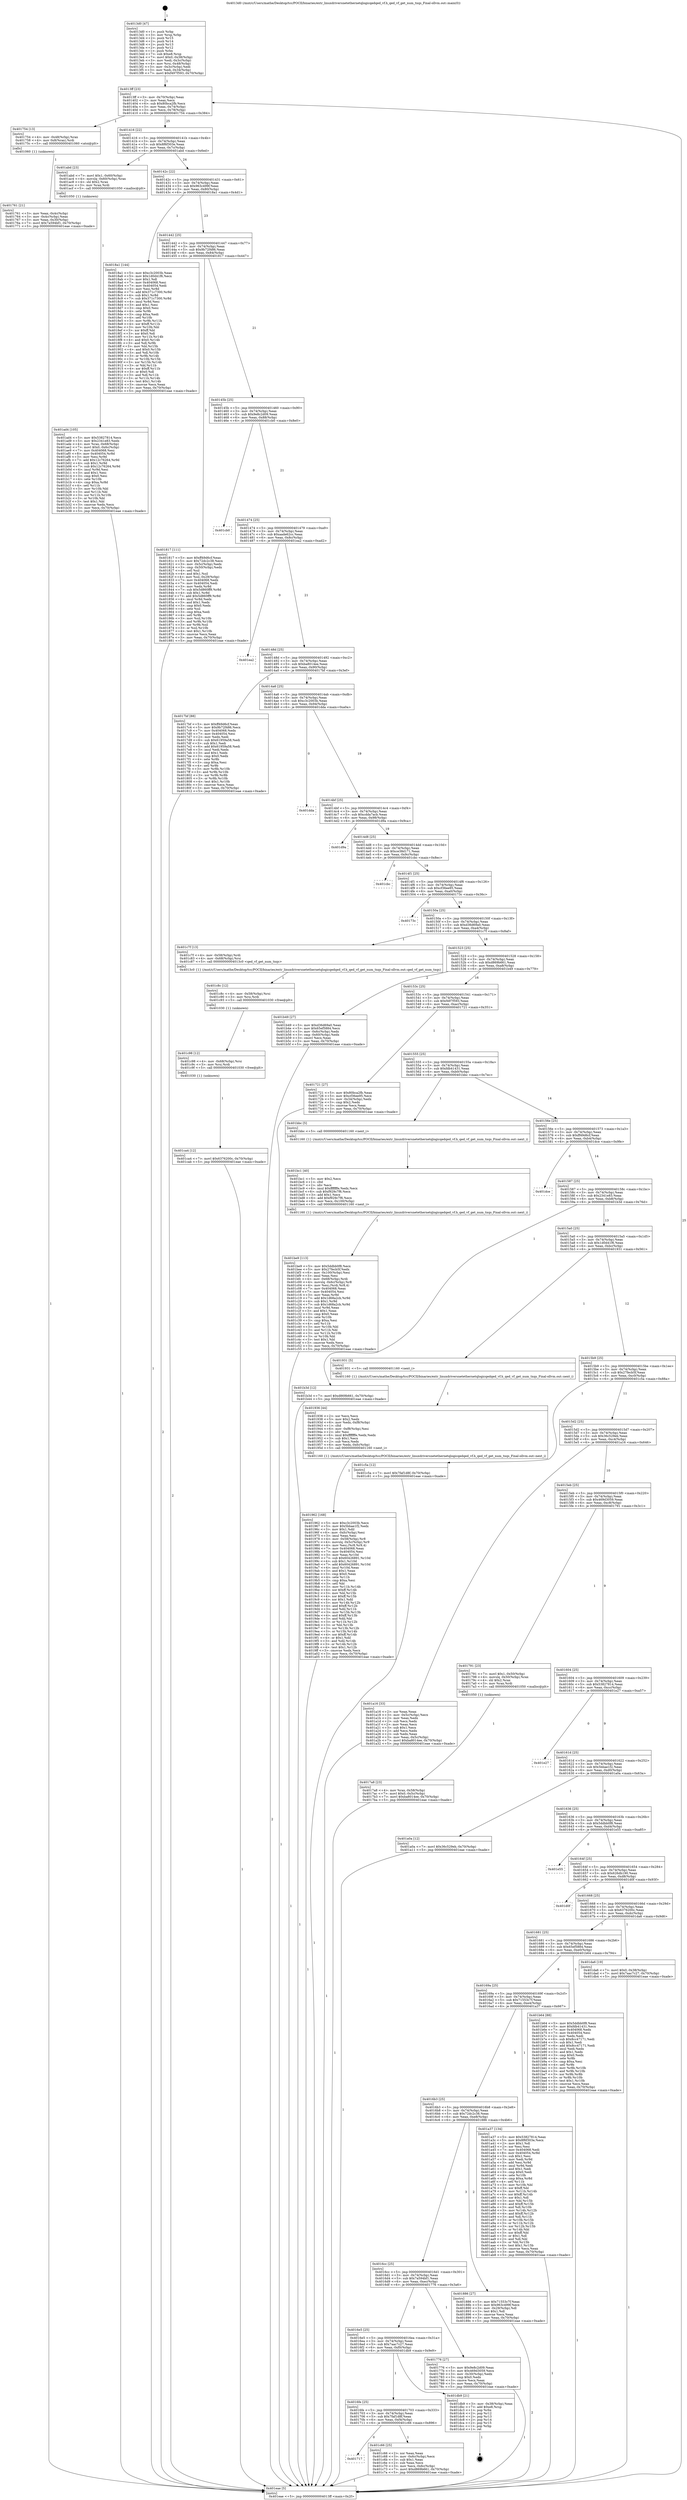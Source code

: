 digraph "0x4013d0" {
  label = "0x4013d0 (/mnt/c/Users/mathe/Desktop/tcc/POCII/binaries/extr_linuxdriversnetethernetqlogicqedqed_vf.h_qed_vf_get_num_txqs_Final-ollvm.out::main(0))"
  labelloc = "t"
  node[shape=record]

  Entry [label="",width=0.3,height=0.3,shape=circle,fillcolor=black,style=filled]
  "0x4013ff" [label="{
     0x4013ff [23]\l
     | [instrs]\l
     &nbsp;&nbsp;0x4013ff \<+3\>: mov -0x70(%rbp),%eax\l
     &nbsp;&nbsp;0x401402 \<+2\>: mov %eax,%ecx\l
     &nbsp;&nbsp;0x401404 \<+6\>: sub $0x80bca2fb,%ecx\l
     &nbsp;&nbsp;0x40140a \<+3\>: mov %eax,-0x74(%rbp)\l
     &nbsp;&nbsp;0x40140d \<+3\>: mov %ecx,-0x78(%rbp)\l
     &nbsp;&nbsp;0x401410 \<+6\>: je 0000000000401754 \<main+0x384\>\l
  }"]
  "0x401754" [label="{
     0x401754 [13]\l
     | [instrs]\l
     &nbsp;&nbsp;0x401754 \<+4\>: mov -0x48(%rbp),%rax\l
     &nbsp;&nbsp;0x401758 \<+4\>: mov 0x8(%rax),%rdi\l
     &nbsp;&nbsp;0x40175c \<+5\>: call 0000000000401060 \<atoi@plt\>\l
     | [calls]\l
     &nbsp;&nbsp;0x401060 \{1\} (unknown)\l
  }"]
  "0x401416" [label="{
     0x401416 [22]\l
     | [instrs]\l
     &nbsp;&nbsp;0x401416 \<+5\>: jmp 000000000040141b \<main+0x4b\>\l
     &nbsp;&nbsp;0x40141b \<+3\>: mov -0x74(%rbp),%eax\l
     &nbsp;&nbsp;0x40141e \<+5\>: sub $0x8f6f303e,%eax\l
     &nbsp;&nbsp;0x401423 \<+3\>: mov %eax,-0x7c(%rbp)\l
     &nbsp;&nbsp;0x401426 \<+6\>: je 0000000000401abd \<main+0x6ed\>\l
  }"]
  Exit [label="",width=0.3,height=0.3,shape=circle,fillcolor=black,style=filled,peripheries=2]
  "0x401abd" [label="{
     0x401abd [23]\l
     | [instrs]\l
     &nbsp;&nbsp;0x401abd \<+7\>: movl $0x1,-0x60(%rbp)\l
     &nbsp;&nbsp;0x401ac4 \<+4\>: movslq -0x60(%rbp),%rax\l
     &nbsp;&nbsp;0x401ac8 \<+4\>: shl $0x2,%rax\l
     &nbsp;&nbsp;0x401acc \<+3\>: mov %rax,%rdi\l
     &nbsp;&nbsp;0x401acf \<+5\>: call 0000000000401050 \<malloc@plt\>\l
     | [calls]\l
     &nbsp;&nbsp;0x401050 \{1\} (unknown)\l
  }"]
  "0x40142c" [label="{
     0x40142c [22]\l
     | [instrs]\l
     &nbsp;&nbsp;0x40142c \<+5\>: jmp 0000000000401431 \<main+0x61\>\l
     &nbsp;&nbsp;0x401431 \<+3\>: mov -0x74(%rbp),%eax\l
     &nbsp;&nbsp;0x401434 \<+5\>: sub $0x963c499f,%eax\l
     &nbsp;&nbsp;0x401439 \<+3\>: mov %eax,-0x80(%rbp)\l
     &nbsp;&nbsp;0x40143c \<+6\>: je 00000000004018a1 \<main+0x4d1\>\l
  }"]
  "0x401ca4" [label="{
     0x401ca4 [12]\l
     | [instrs]\l
     &nbsp;&nbsp;0x401ca4 \<+7\>: movl $0x6376200c,-0x70(%rbp)\l
     &nbsp;&nbsp;0x401cab \<+5\>: jmp 0000000000401eae \<main+0xade\>\l
  }"]
  "0x4018a1" [label="{
     0x4018a1 [144]\l
     | [instrs]\l
     &nbsp;&nbsp;0x4018a1 \<+5\>: mov $0xc3c2003b,%eax\l
     &nbsp;&nbsp;0x4018a6 \<+5\>: mov $0x1d0d41f6,%ecx\l
     &nbsp;&nbsp;0x4018ab \<+2\>: mov $0x1,%dl\l
     &nbsp;&nbsp;0x4018ad \<+7\>: mov 0x404068,%esi\l
     &nbsp;&nbsp;0x4018b4 \<+7\>: mov 0x404054,%edi\l
     &nbsp;&nbsp;0x4018bb \<+3\>: mov %esi,%r8d\l
     &nbsp;&nbsp;0x4018be \<+7\>: add $0x371c7300,%r8d\l
     &nbsp;&nbsp;0x4018c5 \<+4\>: sub $0x1,%r8d\l
     &nbsp;&nbsp;0x4018c9 \<+7\>: sub $0x371c7300,%r8d\l
     &nbsp;&nbsp;0x4018d0 \<+4\>: imul %r8d,%esi\l
     &nbsp;&nbsp;0x4018d4 \<+3\>: and $0x1,%esi\l
     &nbsp;&nbsp;0x4018d7 \<+3\>: cmp $0x0,%esi\l
     &nbsp;&nbsp;0x4018da \<+4\>: sete %r9b\l
     &nbsp;&nbsp;0x4018de \<+3\>: cmp $0xa,%edi\l
     &nbsp;&nbsp;0x4018e1 \<+4\>: setl %r10b\l
     &nbsp;&nbsp;0x4018e5 \<+3\>: mov %r9b,%r11b\l
     &nbsp;&nbsp;0x4018e8 \<+4\>: xor $0xff,%r11b\l
     &nbsp;&nbsp;0x4018ec \<+3\>: mov %r10b,%bl\l
     &nbsp;&nbsp;0x4018ef \<+3\>: xor $0xff,%bl\l
     &nbsp;&nbsp;0x4018f2 \<+3\>: xor $0x0,%dl\l
     &nbsp;&nbsp;0x4018f5 \<+3\>: mov %r11b,%r14b\l
     &nbsp;&nbsp;0x4018f8 \<+4\>: and $0x0,%r14b\l
     &nbsp;&nbsp;0x4018fc \<+3\>: and %dl,%r9b\l
     &nbsp;&nbsp;0x4018ff \<+3\>: mov %bl,%r15b\l
     &nbsp;&nbsp;0x401902 \<+4\>: and $0x0,%r15b\l
     &nbsp;&nbsp;0x401906 \<+3\>: and %dl,%r10b\l
     &nbsp;&nbsp;0x401909 \<+3\>: or %r9b,%r14b\l
     &nbsp;&nbsp;0x40190c \<+3\>: or %r10b,%r15b\l
     &nbsp;&nbsp;0x40190f \<+3\>: xor %r15b,%r14b\l
     &nbsp;&nbsp;0x401912 \<+3\>: or %bl,%r11b\l
     &nbsp;&nbsp;0x401915 \<+4\>: xor $0xff,%r11b\l
     &nbsp;&nbsp;0x401919 \<+3\>: or $0x0,%dl\l
     &nbsp;&nbsp;0x40191c \<+3\>: and %dl,%r11b\l
     &nbsp;&nbsp;0x40191f \<+3\>: or %r11b,%r14b\l
     &nbsp;&nbsp;0x401922 \<+4\>: test $0x1,%r14b\l
     &nbsp;&nbsp;0x401926 \<+3\>: cmovne %ecx,%eax\l
     &nbsp;&nbsp;0x401929 \<+3\>: mov %eax,-0x70(%rbp)\l
     &nbsp;&nbsp;0x40192c \<+5\>: jmp 0000000000401eae \<main+0xade\>\l
  }"]
  "0x401442" [label="{
     0x401442 [25]\l
     | [instrs]\l
     &nbsp;&nbsp;0x401442 \<+5\>: jmp 0000000000401447 \<main+0x77\>\l
     &nbsp;&nbsp;0x401447 \<+3\>: mov -0x74(%rbp),%eax\l
     &nbsp;&nbsp;0x40144a \<+5\>: sub $0x9b72f486,%eax\l
     &nbsp;&nbsp;0x40144f \<+6\>: mov %eax,-0x84(%rbp)\l
     &nbsp;&nbsp;0x401455 \<+6\>: je 0000000000401817 \<main+0x447\>\l
  }"]
  "0x401c98" [label="{
     0x401c98 [12]\l
     | [instrs]\l
     &nbsp;&nbsp;0x401c98 \<+4\>: mov -0x68(%rbp),%rsi\l
     &nbsp;&nbsp;0x401c9c \<+3\>: mov %rsi,%rdi\l
     &nbsp;&nbsp;0x401c9f \<+5\>: call 0000000000401030 \<free@plt\>\l
     | [calls]\l
     &nbsp;&nbsp;0x401030 \{1\} (unknown)\l
  }"]
  "0x401817" [label="{
     0x401817 [111]\l
     | [instrs]\l
     &nbsp;&nbsp;0x401817 \<+5\>: mov $0xff49d6cf,%eax\l
     &nbsp;&nbsp;0x40181c \<+5\>: mov $0x72dc2c38,%ecx\l
     &nbsp;&nbsp;0x401821 \<+3\>: mov -0x5c(%rbp),%edx\l
     &nbsp;&nbsp;0x401824 \<+3\>: cmp -0x50(%rbp),%edx\l
     &nbsp;&nbsp;0x401827 \<+4\>: setl %sil\l
     &nbsp;&nbsp;0x40182b \<+4\>: and $0x1,%sil\l
     &nbsp;&nbsp;0x40182f \<+4\>: mov %sil,-0x29(%rbp)\l
     &nbsp;&nbsp;0x401833 \<+7\>: mov 0x404068,%edx\l
     &nbsp;&nbsp;0x40183a \<+7\>: mov 0x404054,%edi\l
     &nbsp;&nbsp;0x401841 \<+3\>: mov %edx,%r8d\l
     &nbsp;&nbsp;0x401844 \<+7\>: sub $0x5d860ff9,%r8d\l
     &nbsp;&nbsp;0x40184b \<+4\>: sub $0x1,%r8d\l
     &nbsp;&nbsp;0x40184f \<+7\>: add $0x5d860ff9,%r8d\l
     &nbsp;&nbsp;0x401856 \<+4\>: imul %r8d,%edx\l
     &nbsp;&nbsp;0x40185a \<+3\>: and $0x1,%edx\l
     &nbsp;&nbsp;0x40185d \<+3\>: cmp $0x0,%edx\l
     &nbsp;&nbsp;0x401860 \<+4\>: sete %sil\l
     &nbsp;&nbsp;0x401864 \<+3\>: cmp $0xa,%edi\l
     &nbsp;&nbsp;0x401867 \<+4\>: setl %r9b\l
     &nbsp;&nbsp;0x40186b \<+3\>: mov %sil,%r10b\l
     &nbsp;&nbsp;0x40186e \<+3\>: and %r9b,%r10b\l
     &nbsp;&nbsp;0x401871 \<+3\>: xor %r9b,%sil\l
     &nbsp;&nbsp;0x401874 \<+3\>: or %sil,%r10b\l
     &nbsp;&nbsp;0x401877 \<+4\>: test $0x1,%r10b\l
     &nbsp;&nbsp;0x40187b \<+3\>: cmovne %ecx,%eax\l
     &nbsp;&nbsp;0x40187e \<+3\>: mov %eax,-0x70(%rbp)\l
     &nbsp;&nbsp;0x401881 \<+5\>: jmp 0000000000401eae \<main+0xade\>\l
  }"]
  "0x40145b" [label="{
     0x40145b [25]\l
     | [instrs]\l
     &nbsp;&nbsp;0x40145b \<+5\>: jmp 0000000000401460 \<main+0x90\>\l
     &nbsp;&nbsp;0x401460 \<+3\>: mov -0x74(%rbp),%eax\l
     &nbsp;&nbsp;0x401463 \<+5\>: sub $0x9e8c2d09,%eax\l
     &nbsp;&nbsp;0x401468 \<+6\>: mov %eax,-0x88(%rbp)\l
     &nbsp;&nbsp;0x40146e \<+6\>: je 0000000000401cb0 \<main+0x8e0\>\l
  }"]
  "0x401c8c" [label="{
     0x401c8c [12]\l
     | [instrs]\l
     &nbsp;&nbsp;0x401c8c \<+4\>: mov -0x58(%rbp),%rsi\l
     &nbsp;&nbsp;0x401c90 \<+3\>: mov %rsi,%rdi\l
     &nbsp;&nbsp;0x401c93 \<+5\>: call 0000000000401030 \<free@plt\>\l
     | [calls]\l
     &nbsp;&nbsp;0x401030 \{1\} (unknown)\l
  }"]
  "0x401cb0" [label="{
     0x401cb0\l
  }", style=dashed]
  "0x401474" [label="{
     0x401474 [25]\l
     | [instrs]\l
     &nbsp;&nbsp;0x401474 \<+5\>: jmp 0000000000401479 \<main+0xa9\>\l
     &nbsp;&nbsp;0x401479 \<+3\>: mov -0x74(%rbp),%eax\l
     &nbsp;&nbsp;0x40147c \<+5\>: sub $0xaade62cc,%eax\l
     &nbsp;&nbsp;0x401481 \<+6\>: mov %eax,-0x8c(%rbp)\l
     &nbsp;&nbsp;0x401487 \<+6\>: je 0000000000401ea2 \<main+0xad2\>\l
  }"]
  "0x401717" [label="{
     0x401717\l
  }", style=dashed]
  "0x401ea2" [label="{
     0x401ea2\l
  }", style=dashed]
  "0x40148d" [label="{
     0x40148d [25]\l
     | [instrs]\l
     &nbsp;&nbsp;0x40148d \<+5\>: jmp 0000000000401492 \<main+0xc2\>\l
     &nbsp;&nbsp;0x401492 \<+3\>: mov -0x74(%rbp),%eax\l
     &nbsp;&nbsp;0x401495 \<+5\>: sub $0xba8014ee,%eax\l
     &nbsp;&nbsp;0x40149a \<+6\>: mov %eax,-0x90(%rbp)\l
     &nbsp;&nbsp;0x4014a0 \<+6\>: je 00000000004017bf \<main+0x3ef\>\l
  }"]
  "0x401c66" [label="{
     0x401c66 [25]\l
     | [instrs]\l
     &nbsp;&nbsp;0x401c66 \<+2\>: xor %eax,%eax\l
     &nbsp;&nbsp;0x401c68 \<+3\>: mov -0x6c(%rbp),%ecx\l
     &nbsp;&nbsp;0x401c6b \<+3\>: sub $0x1,%eax\l
     &nbsp;&nbsp;0x401c6e \<+2\>: sub %eax,%ecx\l
     &nbsp;&nbsp;0x401c70 \<+3\>: mov %ecx,-0x6c(%rbp)\l
     &nbsp;&nbsp;0x401c73 \<+7\>: movl $0xd869b661,-0x70(%rbp)\l
     &nbsp;&nbsp;0x401c7a \<+5\>: jmp 0000000000401eae \<main+0xade\>\l
  }"]
  "0x4017bf" [label="{
     0x4017bf [88]\l
     | [instrs]\l
     &nbsp;&nbsp;0x4017bf \<+5\>: mov $0xff49d6cf,%eax\l
     &nbsp;&nbsp;0x4017c4 \<+5\>: mov $0x9b72f486,%ecx\l
     &nbsp;&nbsp;0x4017c9 \<+7\>: mov 0x404068,%edx\l
     &nbsp;&nbsp;0x4017d0 \<+7\>: mov 0x404054,%esi\l
     &nbsp;&nbsp;0x4017d7 \<+2\>: mov %edx,%edi\l
     &nbsp;&nbsp;0x4017d9 \<+6\>: sub $0x61959a58,%edi\l
     &nbsp;&nbsp;0x4017df \<+3\>: sub $0x1,%edi\l
     &nbsp;&nbsp;0x4017e2 \<+6\>: add $0x61959a58,%edi\l
     &nbsp;&nbsp;0x4017e8 \<+3\>: imul %edi,%edx\l
     &nbsp;&nbsp;0x4017eb \<+3\>: and $0x1,%edx\l
     &nbsp;&nbsp;0x4017ee \<+3\>: cmp $0x0,%edx\l
     &nbsp;&nbsp;0x4017f1 \<+4\>: sete %r8b\l
     &nbsp;&nbsp;0x4017f5 \<+3\>: cmp $0xa,%esi\l
     &nbsp;&nbsp;0x4017f8 \<+4\>: setl %r9b\l
     &nbsp;&nbsp;0x4017fc \<+3\>: mov %r8b,%r10b\l
     &nbsp;&nbsp;0x4017ff \<+3\>: and %r9b,%r10b\l
     &nbsp;&nbsp;0x401802 \<+3\>: xor %r9b,%r8b\l
     &nbsp;&nbsp;0x401805 \<+3\>: or %r8b,%r10b\l
     &nbsp;&nbsp;0x401808 \<+4\>: test $0x1,%r10b\l
     &nbsp;&nbsp;0x40180c \<+3\>: cmovne %ecx,%eax\l
     &nbsp;&nbsp;0x40180f \<+3\>: mov %eax,-0x70(%rbp)\l
     &nbsp;&nbsp;0x401812 \<+5\>: jmp 0000000000401eae \<main+0xade\>\l
  }"]
  "0x4014a6" [label="{
     0x4014a6 [25]\l
     | [instrs]\l
     &nbsp;&nbsp;0x4014a6 \<+5\>: jmp 00000000004014ab \<main+0xdb\>\l
     &nbsp;&nbsp;0x4014ab \<+3\>: mov -0x74(%rbp),%eax\l
     &nbsp;&nbsp;0x4014ae \<+5\>: sub $0xc3c2003b,%eax\l
     &nbsp;&nbsp;0x4014b3 \<+6\>: mov %eax,-0x94(%rbp)\l
     &nbsp;&nbsp;0x4014b9 \<+6\>: je 0000000000401dda \<main+0xa0a\>\l
  }"]
  "0x4016fe" [label="{
     0x4016fe [25]\l
     | [instrs]\l
     &nbsp;&nbsp;0x4016fe \<+5\>: jmp 0000000000401703 \<main+0x333\>\l
     &nbsp;&nbsp;0x401703 \<+3\>: mov -0x74(%rbp),%eax\l
     &nbsp;&nbsp;0x401706 \<+5\>: sub $0x7faf1d8f,%eax\l
     &nbsp;&nbsp;0x40170b \<+6\>: mov %eax,-0xf4(%rbp)\l
     &nbsp;&nbsp;0x401711 \<+6\>: je 0000000000401c66 \<main+0x896\>\l
  }"]
  "0x401dda" [label="{
     0x401dda\l
  }", style=dashed]
  "0x4014bf" [label="{
     0x4014bf [25]\l
     | [instrs]\l
     &nbsp;&nbsp;0x4014bf \<+5\>: jmp 00000000004014c4 \<main+0xf4\>\l
     &nbsp;&nbsp;0x4014c4 \<+3\>: mov -0x74(%rbp),%eax\l
     &nbsp;&nbsp;0x4014c7 \<+5\>: sub $0xcdda7acb,%eax\l
     &nbsp;&nbsp;0x4014cc \<+6\>: mov %eax,-0x98(%rbp)\l
     &nbsp;&nbsp;0x4014d2 \<+6\>: je 0000000000401d9a \<main+0x9ca\>\l
  }"]
  "0x401db9" [label="{
     0x401db9 [21]\l
     | [instrs]\l
     &nbsp;&nbsp;0x401db9 \<+3\>: mov -0x38(%rbp),%eax\l
     &nbsp;&nbsp;0x401dbc \<+7\>: add $0xe8,%rsp\l
     &nbsp;&nbsp;0x401dc3 \<+1\>: pop %rbx\l
     &nbsp;&nbsp;0x401dc4 \<+2\>: pop %r12\l
     &nbsp;&nbsp;0x401dc6 \<+2\>: pop %r13\l
     &nbsp;&nbsp;0x401dc8 \<+2\>: pop %r14\l
     &nbsp;&nbsp;0x401dca \<+2\>: pop %r15\l
     &nbsp;&nbsp;0x401dcc \<+1\>: pop %rbp\l
     &nbsp;&nbsp;0x401dcd \<+1\>: ret\l
  }"]
  "0x401d9a" [label="{
     0x401d9a\l
  }", style=dashed]
  "0x4014d8" [label="{
     0x4014d8 [25]\l
     | [instrs]\l
     &nbsp;&nbsp;0x4014d8 \<+5\>: jmp 00000000004014dd \<main+0x10d\>\l
     &nbsp;&nbsp;0x4014dd \<+3\>: mov -0x74(%rbp),%eax\l
     &nbsp;&nbsp;0x4014e0 \<+5\>: sub $0xce38d171,%eax\l
     &nbsp;&nbsp;0x4014e5 \<+6\>: mov %eax,-0x9c(%rbp)\l
     &nbsp;&nbsp;0x4014eb \<+6\>: je 0000000000401cbc \<main+0x8ec\>\l
  }"]
  "0x401be9" [label="{
     0x401be9 [113]\l
     | [instrs]\l
     &nbsp;&nbsp;0x401be9 \<+5\>: mov $0x5ddbb0f8,%ecx\l
     &nbsp;&nbsp;0x401bee \<+5\>: mov $0x27fecb5f,%edx\l
     &nbsp;&nbsp;0x401bf3 \<+6\>: mov -0x100(%rbp),%esi\l
     &nbsp;&nbsp;0x401bf9 \<+3\>: imul %eax,%esi\l
     &nbsp;&nbsp;0x401bfc \<+4\>: mov -0x68(%rbp),%rdi\l
     &nbsp;&nbsp;0x401c00 \<+4\>: movslq -0x6c(%rbp),%r8\l
     &nbsp;&nbsp;0x401c04 \<+4\>: mov %esi,(%rdi,%r8,4)\l
     &nbsp;&nbsp;0x401c08 \<+7\>: mov 0x404068,%eax\l
     &nbsp;&nbsp;0x401c0f \<+7\>: mov 0x404054,%esi\l
     &nbsp;&nbsp;0x401c16 \<+3\>: mov %eax,%r9d\l
     &nbsp;&nbsp;0x401c19 \<+7\>: add $0x1d68a2cb,%r9d\l
     &nbsp;&nbsp;0x401c20 \<+4\>: sub $0x1,%r9d\l
     &nbsp;&nbsp;0x401c24 \<+7\>: sub $0x1d68a2cb,%r9d\l
     &nbsp;&nbsp;0x401c2b \<+4\>: imul %r9d,%eax\l
     &nbsp;&nbsp;0x401c2f \<+3\>: and $0x1,%eax\l
     &nbsp;&nbsp;0x401c32 \<+3\>: cmp $0x0,%eax\l
     &nbsp;&nbsp;0x401c35 \<+4\>: sete %r10b\l
     &nbsp;&nbsp;0x401c39 \<+3\>: cmp $0xa,%esi\l
     &nbsp;&nbsp;0x401c3c \<+4\>: setl %r11b\l
     &nbsp;&nbsp;0x401c40 \<+3\>: mov %r10b,%bl\l
     &nbsp;&nbsp;0x401c43 \<+3\>: and %r11b,%bl\l
     &nbsp;&nbsp;0x401c46 \<+3\>: xor %r11b,%r10b\l
     &nbsp;&nbsp;0x401c49 \<+3\>: or %r10b,%bl\l
     &nbsp;&nbsp;0x401c4c \<+3\>: test $0x1,%bl\l
     &nbsp;&nbsp;0x401c4f \<+3\>: cmovne %edx,%ecx\l
     &nbsp;&nbsp;0x401c52 \<+3\>: mov %ecx,-0x70(%rbp)\l
     &nbsp;&nbsp;0x401c55 \<+5\>: jmp 0000000000401eae \<main+0xade\>\l
  }"]
  "0x401cbc" [label="{
     0x401cbc\l
  }", style=dashed]
  "0x4014f1" [label="{
     0x4014f1 [25]\l
     | [instrs]\l
     &nbsp;&nbsp;0x4014f1 \<+5\>: jmp 00000000004014f6 \<main+0x126\>\l
     &nbsp;&nbsp;0x4014f6 \<+3\>: mov -0x74(%rbp),%eax\l
     &nbsp;&nbsp;0x4014f9 \<+5\>: sub $0xcf36ee95,%eax\l
     &nbsp;&nbsp;0x4014fe \<+6\>: mov %eax,-0xa0(%rbp)\l
     &nbsp;&nbsp;0x401504 \<+6\>: je 000000000040173c \<main+0x36c\>\l
  }"]
  "0x401bc1" [label="{
     0x401bc1 [40]\l
     | [instrs]\l
     &nbsp;&nbsp;0x401bc1 \<+5\>: mov $0x2,%ecx\l
     &nbsp;&nbsp;0x401bc6 \<+1\>: cltd\l
     &nbsp;&nbsp;0x401bc7 \<+2\>: idiv %ecx\l
     &nbsp;&nbsp;0x401bc9 \<+6\>: imul $0xfffffffe,%edx,%ecx\l
     &nbsp;&nbsp;0x401bcf \<+6\>: sub $0xf929c7f6,%ecx\l
     &nbsp;&nbsp;0x401bd5 \<+3\>: add $0x1,%ecx\l
     &nbsp;&nbsp;0x401bd8 \<+6\>: add $0xf929c7f6,%ecx\l
     &nbsp;&nbsp;0x401bde \<+6\>: mov %ecx,-0x100(%rbp)\l
     &nbsp;&nbsp;0x401be4 \<+5\>: call 0000000000401160 \<next_i\>\l
     | [calls]\l
     &nbsp;&nbsp;0x401160 \{1\} (/mnt/c/Users/mathe/Desktop/tcc/POCII/binaries/extr_linuxdriversnetethernetqlogicqedqed_vf.h_qed_vf_get_num_txqs_Final-ollvm.out::next_i)\l
  }"]
  "0x40173c" [label="{
     0x40173c\l
  }", style=dashed]
  "0x40150a" [label="{
     0x40150a [25]\l
     | [instrs]\l
     &nbsp;&nbsp;0x40150a \<+5\>: jmp 000000000040150f \<main+0x13f\>\l
     &nbsp;&nbsp;0x40150f \<+3\>: mov -0x74(%rbp),%eax\l
     &nbsp;&nbsp;0x401512 \<+5\>: sub $0xd36d69a0,%eax\l
     &nbsp;&nbsp;0x401517 \<+6\>: mov %eax,-0xa4(%rbp)\l
     &nbsp;&nbsp;0x40151d \<+6\>: je 0000000000401c7f \<main+0x8af\>\l
  }"]
  "0x401ad4" [label="{
     0x401ad4 [105]\l
     | [instrs]\l
     &nbsp;&nbsp;0x401ad4 \<+5\>: mov $0x53827814,%ecx\l
     &nbsp;&nbsp;0x401ad9 \<+5\>: mov $0x2341e83,%edx\l
     &nbsp;&nbsp;0x401ade \<+4\>: mov %rax,-0x68(%rbp)\l
     &nbsp;&nbsp;0x401ae2 \<+7\>: movl $0x0,-0x6c(%rbp)\l
     &nbsp;&nbsp;0x401ae9 \<+7\>: mov 0x404068,%esi\l
     &nbsp;&nbsp;0x401af0 \<+8\>: mov 0x404054,%r8d\l
     &nbsp;&nbsp;0x401af8 \<+3\>: mov %esi,%r9d\l
     &nbsp;&nbsp;0x401afb \<+7\>: add $0x12c76264,%r9d\l
     &nbsp;&nbsp;0x401b02 \<+4\>: sub $0x1,%r9d\l
     &nbsp;&nbsp;0x401b06 \<+7\>: sub $0x12c76264,%r9d\l
     &nbsp;&nbsp;0x401b0d \<+4\>: imul %r9d,%esi\l
     &nbsp;&nbsp;0x401b11 \<+3\>: and $0x1,%esi\l
     &nbsp;&nbsp;0x401b14 \<+3\>: cmp $0x0,%esi\l
     &nbsp;&nbsp;0x401b17 \<+4\>: sete %r10b\l
     &nbsp;&nbsp;0x401b1b \<+4\>: cmp $0xa,%r8d\l
     &nbsp;&nbsp;0x401b1f \<+4\>: setl %r11b\l
     &nbsp;&nbsp;0x401b23 \<+3\>: mov %r10b,%bl\l
     &nbsp;&nbsp;0x401b26 \<+3\>: and %r11b,%bl\l
     &nbsp;&nbsp;0x401b29 \<+3\>: xor %r11b,%r10b\l
     &nbsp;&nbsp;0x401b2c \<+3\>: or %r10b,%bl\l
     &nbsp;&nbsp;0x401b2f \<+3\>: test $0x1,%bl\l
     &nbsp;&nbsp;0x401b32 \<+3\>: cmovne %edx,%ecx\l
     &nbsp;&nbsp;0x401b35 \<+3\>: mov %ecx,-0x70(%rbp)\l
     &nbsp;&nbsp;0x401b38 \<+5\>: jmp 0000000000401eae \<main+0xade\>\l
  }"]
  "0x401c7f" [label="{
     0x401c7f [13]\l
     | [instrs]\l
     &nbsp;&nbsp;0x401c7f \<+4\>: mov -0x58(%rbp),%rdi\l
     &nbsp;&nbsp;0x401c83 \<+4\>: mov -0x68(%rbp),%rsi\l
     &nbsp;&nbsp;0x401c87 \<+5\>: call 00000000004013c0 \<qed_vf_get_num_txqs\>\l
     | [calls]\l
     &nbsp;&nbsp;0x4013c0 \{1\} (/mnt/c/Users/mathe/Desktop/tcc/POCII/binaries/extr_linuxdriversnetethernetqlogicqedqed_vf.h_qed_vf_get_num_txqs_Final-ollvm.out::qed_vf_get_num_txqs)\l
  }"]
  "0x401523" [label="{
     0x401523 [25]\l
     | [instrs]\l
     &nbsp;&nbsp;0x401523 \<+5\>: jmp 0000000000401528 \<main+0x158\>\l
     &nbsp;&nbsp;0x401528 \<+3\>: mov -0x74(%rbp),%eax\l
     &nbsp;&nbsp;0x40152b \<+5\>: sub $0xd869b661,%eax\l
     &nbsp;&nbsp;0x401530 \<+6\>: mov %eax,-0xa8(%rbp)\l
     &nbsp;&nbsp;0x401536 \<+6\>: je 0000000000401b49 \<main+0x779\>\l
  }"]
  "0x401962" [label="{
     0x401962 [168]\l
     | [instrs]\l
     &nbsp;&nbsp;0x401962 \<+5\>: mov $0xc3c2003b,%ecx\l
     &nbsp;&nbsp;0x401967 \<+5\>: mov $0x5bbae1f2,%edx\l
     &nbsp;&nbsp;0x40196c \<+3\>: mov $0x1,%dil\l
     &nbsp;&nbsp;0x40196f \<+6\>: mov -0xfc(%rbp),%esi\l
     &nbsp;&nbsp;0x401975 \<+3\>: imul %eax,%esi\l
     &nbsp;&nbsp;0x401978 \<+4\>: mov -0x58(%rbp),%r8\l
     &nbsp;&nbsp;0x40197c \<+4\>: movslq -0x5c(%rbp),%r9\l
     &nbsp;&nbsp;0x401980 \<+4\>: mov %esi,(%r8,%r9,4)\l
     &nbsp;&nbsp;0x401984 \<+7\>: mov 0x404068,%eax\l
     &nbsp;&nbsp;0x40198b \<+7\>: mov 0x404054,%esi\l
     &nbsp;&nbsp;0x401992 \<+3\>: mov %eax,%r10d\l
     &nbsp;&nbsp;0x401995 \<+7\>: sub $0x60426891,%r10d\l
     &nbsp;&nbsp;0x40199c \<+4\>: sub $0x1,%r10d\l
     &nbsp;&nbsp;0x4019a0 \<+7\>: add $0x60426891,%r10d\l
     &nbsp;&nbsp;0x4019a7 \<+4\>: imul %r10d,%eax\l
     &nbsp;&nbsp;0x4019ab \<+3\>: and $0x1,%eax\l
     &nbsp;&nbsp;0x4019ae \<+3\>: cmp $0x0,%eax\l
     &nbsp;&nbsp;0x4019b1 \<+4\>: sete %r11b\l
     &nbsp;&nbsp;0x4019b5 \<+3\>: cmp $0xa,%esi\l
     &nbsp;&nbsp;0x4019b8 \<+3\>: setl %bl\l
     &nbsp;&nbsp;0x4019bb \<+3\>: mov %r11b,%r14b\l
     &nbsp;&nbsp;0x4019be \<+4\>: xor $0xff,%r14b\l
     &nbsp;&nbsp;0x4019c2 \<+3\>: mov %bl,%r15b\l
     &nbsp;&nbsp;0x4019c5 \<+4\>: xor $0xff,%r15b\l
     &nbsp;&nbsp;0x4019c9 \<+4\>: xor $0x1,%dil\l
     &nbsp;&nbsp;0x4019cd \<+3\>: mov %r14b,%r12b\l
     &nbsp;&nbsp;0x4019d0 \<+4\>: and $0xff,%r12b\l
     &nbsp;&nbsp;0x4019d4 \<+3\>: and %dil,%r11b\l
     &nbsp;&nbsp;0x4019d7 \<+3\>: mov %r15b,%r13b\l
     &nbsp;&nbsp;0x4019da \<+4\>: and $0xff,%r13b\l
     &nbsp;&nbsp;0x4019de \<+3\>: and %dil,%bl\l
     &nbsp;&nbsp;0x4019e1 \<+3\>: or %r11b,%r12b\l
     &nbsp;&nbsp;0x4019e4 \<+3\>: or %bl,%r13b\l
     &nbsp;&nbsp;0x4019e7 \<+3\>: xor %r13b,%r12b\l
     &nbsp;&nbsp;0x4019ea \<+3\>: or %r15b,%r14b\l
     &nbsp;&nbsp;0x4019ed \<+4\>: xor $0xff,%r14b\l
     &nbsp;&nbsp;0x4019f1 \<+4\>: or $0x1,%dil\l
     &nbsp;&nbsp;0x4019f5 \<+3\>: and %dil,%r14b\l
     &nbsp;&nbsp;0x4019f8 \<+3\>: or %r14b,%r12b\l
     &nbsp;&nbsp;0x4019fb \<+4\>: test $0x1,%r12b\l
     &nbsp;&nbsp;0x4019ff \<+3\>: cmovne %edx,%ecx\l
     &nbsp;&nbsp;0x401a02 \<+3\>: mov %ecx,-0x70(%rbp)\l
     &nbsp;&nbsp;0x401a05 \<+5\>: jmp 0000000000401eae \<main+0xade\>\l
  }"]
  "0x401b49" [label="{
     0x401b49 [27]\l
     | [instrs]\l
     &nbsp;&nbsp;0x401b49 \<+5\>: mov $0xd36d69a0,%eax\l
     &nbsp;&nbsp;0x401b4e \<+5\>: mov $0x65ef5884,%ecx\l
     &nbsp;&nbsp;0x401b53 \<+3\>: mov -0x6c(%rbp),%edx\l
     &nbsp;&nbsp;0x401b56 \<+3\>: cmp -0x60(%rbp),%edx\l
     &nbsp;&nbsp;0x401b59 \<+3\>: cmovl %ecx,%eax\l
     &nbsp;&nbsp;0x401b5c \<+3\>: mov %eax,-0x70(%rbp)\l
     &nbsp;&nbsp;0x401b5f \<+5\>: jmp 0000000000401eae \<main+0xade\>\l
  }"]
  "0x40153c" [label="{
     0x40153c [25]\l
     | [instrs]\l
     &nbsp;&nbsp;0x40153c \<+5\>: jmp 0000000000401541 \<main+0x171\>\l
     &nbsp;&nbsp;0x401541 \<+3\>: mov -0x74(%rbp),%eax\l
     &nbsp;&nbsp;0x401544 \<+5\>: sub $0xf497f593,%eax\l
     &nbsp;&nbsp;0x401549 \<+6\>: mov %eax,-0xac(%rbp)\l
     &nbsp;&nbsp;0x40154f \<+6\>: je 0000000000401721 \<main+0x351\>\l
  }"]
  "0x401936" [label="{
     0x401936 [44]\l
     | [instrs]\l
     &nbsp;&nbsp;0x401936 \<+2\>: xor %ecx,%ecx\l
     &nbsp;&nbsp;0x401938 \<+5\>: mov $0x2,%edx\l
     &nbsp;&nbsp;0x40193d \<+6\>: mov %edx,-0xf8(%rbp)\l
     &nbsp;&nbsp;0x401943 \<+1\>: cltd\l
     &nbsp;&nbsp;0x401944 \<+6\>: mov -0xf8(%rbp),%esi\l
     &nbsp;&nbsp;0x40194a \<+2\>: idiv %esi\l
     &nbsp;&nbsp;0x40194c \<+6\>: imul $0xfffffffe,%edx,%edx\l
     &nbsp;&nbsp;0x401952 \<+3\>: sub $0x1,%ecx\l
     &nbsp;&nbsp;0x401955 \<+2\>: sub %ecx,%edx\l
     &nbsp;&nbsp;0x401957 \<+6\>: mov %edx,-0xfc(%rbp)\l
     &nbsp;&nbsp;0x40195d \<+5\>: call 0000000000401160 \<next_i\>\l
     | [calls]\l
     &nbsp;&nbsp;0x401160 \{1\} (/mnt/c/Users/mathe/Desktop/tcc/POCII/binaries/extr_linuxdriversnetethernetqlogicqedqed_vf.h_qed_vf_get_num_txqs_Final-ollvm.out::next_i)\l
  }"]
  "0x401721" [label="{
     0x401721 [27]\l
     | [instrs]\l
     &nbsp;&nbsp;0x401721 \<+5\>: mov $0x80bca2fb,%eax\l
     &nbsp;&nbsp;0x401726 \<+5\>: mov $0xcf36ee95,%ecx\l
     &nbsp;&nbsp;0x40172b \<+3\>: mov -0x34(%rbp),%edx\l
     &nbsp;&nbsp;0x40172e \<+3\>: cmp $0x2,%edx\l
     &nbsp;&nbsp;0x401731 \<+3\>: cmovne %ecx,%eax\l
     &nbsp;&nbsp;0x401734 \<+3\>: mov %eax,-0x70(%rbp)\l
     &nbsp;&nbsp;0x401737 \<+5\>: jmp 0000000000401eae \<main+0xade\>\l
  }"]
  "0x401555" [label="{
     0x401555 [25]\l
     | [instrs]\l
     &nbsp;&nbsp;0x401555 \<+5\>: jmp 000000000040155a \<main+0x18a\>\l
     &nbsp;&nbsp;0x40155a \<+3\>: mov -0x74(%rbp),%eax\l
     &nbsp;&nbsp;0x40155d \<+5\>: sub $0xfdb41431,%eax\l
     &nbsp;&nbsp;0x401562 \<+6\>: mov %eax,-0xb0(%rbp)\l
     &nbsp;&nbsp;0x401568 \<+6\>: je 0000000000401bbc \<main+0x7ec\>\l
  }"]
  "0x401eae" [label="{
     0x401eae [5]\l
     | [instrs]\l
     &nbsp;&nbsp;0x401eae \<+5\>: jmp 00000000004013ff \<main+0x2f\>\l
  }"]
  "0x4013d0" [label="{
     0x4013d0 [47]\l
     | [instrs]\l
     &nbsp;&nbsp;0x4013d0 \<+1\>: push %rbp\l
     &nbsp;&nbsp;0x4013d1 \<+3\>: mov %rsp,%rbp\l
     &nbsp;&nbsp;0x4013d4 \<+2\>: push %r15\l
     &nbsp;&nbsp;0x4013d6 \<+2\>: push %r14\l
     &nbsp;&nbsp;0x4013d8 \<+2\>: push %r13\l
     &nbsp;&nbsp;0x4013da \<+2\>: push %r12\l
     &nbsp;&nbsp;0x4013dc \<+1\>: push %rbx\l
     &nbsp;&nbsp;0x4013dd \<+7\>: sub $0xe8,%rsp\l
     &nbsp;&nbsp;0x4013e4 \<+7\>: movl $0x0,-0x38(%rbp)\l
     &nbsp;&nbsp;0x4013eb \<+3\>: mov %edi,-0x3c(%rbp)\l
     &nbsp;&nbsp;0x4013ee \<+4\>: mov %rsi,-0x48(%rbp)\l
     &nbsp;&nbsp;0x4013f2 \<+3\>: mov -0x3c(%rbp),%edi\l
     &nbsp;&nbsp;0x4013f5 \<+3\>: mov %edi,-0x34(%rbp)\l
     &nbsp;&nbsp;0x4013f8 \<+7\>: movl $0xf497f593,-0x70(%rbp)\l
  }"]
  "0x401761" [label="{
     0x401761 [21]\l
     | [instrs]\l
     &nbsp;&nbsp;0x401761 \<+3\>: mov %eax,-0x4c(%rbp)\l
     &nbsp;&nbsp;0x401764 \<+3\>: mov -0x4c(%rbp),%eax\l
     &nbsp;&nbsp;0x401767 \<+3\>: mov %eax,-0x30(%rbp)\l
     &nbsp;&nbsp;0x40176a \<+7\>: movl $0x7a594bf1,-0x70(%rbp)\l
     &nbsp;&nbsp;0x401771 \<+5\>: jmp 0000000000401eae \<main+0xade\>\l
  }"]
  "0x4017a8" [label="{
     0x4017a8 [23]\l
     | [instrs]\l
     &nbsp;&nbsp;0x4017a8 \<+4\>: mov %rax,-0x58(%rbp)\l
     &nbsp;&nbsp;0x4017ac \<+7\>: movl $0x0,-0x5c(%rbp)\l
     &nbsp;&nbsp;0x4017b3 \<+7\>: movl $0xba8014ee,-0x70(%rbp)\l
     &nbsp;&nbsp;0x4017ba \<+5\>: jmp 0000000000401eae \<main+0xade\>\l
  }"]
  "0x401bbc" [label="{
     0x401bbc [5]\l
     | [instrs]\l
     &nbsp;&nbsp;0x401bbc \<+5\>: call 0000000000401160 \<next_i\>\l
     | [calls]\l
     &nbsp;&nbsp;0x401160 \{1\} (/mnt/c/Users/mathe/Desktop/tcc/POCII/binaries/extr_linuxdriversnetethernetqlogicqedqed_vf.h_qed_vf_get_num_txqs_Final-ollvm.out::next_i)\l
  }"]
  "0x40156e" [label="{
     0x40156e [25]\l
     | [instrs]\l
     &nbsp;&nbsp;0x40156e \<+5\>: jmp 0000000000401573 \<main+0x1a3\>\l
     &nbsp;&nbsp;0x401573 \<+3\>: mov -0x74(%rbp),%eax\l
     &nbsp;&nbsp;0x401576 \<+5\>: sub $0xff49d6cf,%eax\l
     &nbsp;&nbsp;0x40157b \<+6\>: mov %eax,-0xb4(%rbp)\l
     &nbsp;&nbsp;0x401581 \<+6\>: je 0000000000401dce \<main+0x9fe\>\l
  }"]
  "0x4016e5" [label="{
     0x4016e5 [25]\l
     | [instrs]\l
     &nbsp;&nbsp;0x4016e5 \<+5\>: jmp 00000000004016ea \<main+0x31a\>\l
     &nbsp;&nbsp;0x4016ea \<+3\>: mov -0x74(%rbp),%eax\l
     &nbsp;&nbsp;0x4016ed \<+5\>: sub $0x7aac7c27,%eax\l
     &nbsp;&nbsp;0x4016f2 \<+6\>: mov %eax,-0xf0(%rbp)\l
     &nbsp;&nbsp;0x4016f8 \<+6\>: je 0000000000401db9 \<main+0x9e9\>\l
  }"]
  "0x401dce" [label="{
     0x401dce\l
  }", style=dashed]
  "0x401587" [label="{
     0x401587 [25]\l
     | [instrs]\l
     &nbsp;&nbsp;0x401587 \<+5\>: jmp 000000000040158c \<main+0x1bc\>\l
     &nbsp;&nbsp;0x40158c \<+3\>: mov -0x74(%rbp),%eax\l
     &nbsp;&nbsp;0x40158f \<+5\>: sub $0x2341e83,%eax\l
     &nbsp;&nbsp;0x401594 \<+6\>: mov %eax,-0xb8(%rbp)\l
     &nbsp;&nbsp;0x40159a \<+6\>: je 0000000000401b3d \<main+0x76d\>\l
  }"]
  "0x401776" [label="{
     0x401776 [27]\l
     | [instrs]\l
     &nbsp;&nbsp;0x401776 \<+5\>: mov $0x9e8c2d09,%eax\l
     &nbsp;&nbsp;0x40177b \<+5\>: mov $0x469d3059,%ecx\l
     &nbsp;&nbsp;0x401780 \<+3\>: mov -0x30(%rbp),%edx\l
     &nbsp;&nbsp;0x401783 \<+3\>: cmp $0x0,%edx\l
     &nbsp;&nbsp;0x401786 \<+3\>: cmove %ecx,%eax\l
     &nbsp;&nbsp;0x401789 \<+3\>: mov %eax,-0x70(%rbp)\l
     &nbsp;&nbsp;0x40178c \<+5\>: jmp 0000000000401eae \<main+0xade\>\l
  }"]
  "0x401b3d" [label="{
     0x401b3d [12]\l
     | [instrs]\l
     &nbsp;&nbsp;0x401b3d \<+7\>: movl $0xd869b661,-0x70(%rbp)\l
     &nbsp;&nbsp;0x401b44 \<+5\>: jmp 0000000000401eae \<main+0xade\>\l
  }"]
  "0x4015a0" [label="{
     0x4015a0 [25]\l
     | [instrs]\l
     &nbsp;&nbsp;0x4015a0 \<+5\>: jmp 00000000004015a5 \<main+0x1d5\>\l
     &nbsp;&nbsp;0x4015a5 \<+3\>: mov -0x74(%rbp),%eax\l
     &nbsp;&nbsp;0x4015a8 \<+5\>: sub $0x1d0d41f6,%eax\l
     &nbsp;&nbsp;0x4015ad \<+6\>: mov %eax,-0xbc(%rbp)\l
     &nbsp;&nbsp;0x4015b3 \<+6\>: je 0000000000401931 \<main+0x561\>\l
  }"]
  "0x4016cc" [label="{
     0x4016cc [25]\l
     | [instrs]\l
     &nbsp;&nbsp;0x4016cc \<+5\>: jmp 00000000004016d1 \<main+0x301\>\l
     &nbsp;&nbsp;0x4016d1 \<+3\>: mov -0x74(%rbp),%eax\l
     &nbsp;&nbsp;0x4016d4 \<+5\>: sub $0x7a594bf1,%eax\l
     &nbsp;&nbsp;0x4016d9 \<+6\>: mov %eax,-0xec(%rbp)\l
     &nbsp;&nbsp;0x4016df \<+6\>: je 0000000000401776 \<main+0x3a6\>\l
  }"]
  "0x401931" [label="{
     0x401931 [5]\l
     | [instrs]\l
     &nbsp;&nbsp;0x401931 \<+5\>: call 0000000000401160 \<next_i\>\l
     | [calls]\l
     &nbsp;&nbsp;0x401160 \{1\} (/mnt/c/Users/mathe/Desktop/tcc/POCII/binaries/extr_linuxdriversnetethernetqlogicqedqed_vf.h_qed_vf_get_num_txqs_Final-ollvm.out::next_i)\l
  }"]
  "0x4015b9" [label="{
     0x4015b9 [25]\l
     | [instrs]\l
     &nbsp;&nbsp;0x4015b9 \<+5\>: jmp 00000000004015be \<main+0x1ee\>\l
     &nbsp;&nbsp;0x4015be \<+3\>: mov -0x74(%rbp),%eax\l
     &nbsp;&nbsp;0x4015c1 \<+5\>: sub $0x27fecb5f,%eax\l
     &nbsp;&nbsp;0x4015c6 \<+6\>: mov %eax,-0xc0(%rbp)\l
     &nbsp;&nbsp;0x4015cc \<+6\>: je 0000000000401c5a \<main+0x88a\>\l
  }"]
  "0x401886" [label="{
     0x401886 [27]\l
     | [instrs]\l
     &nbsp;&nbsp;0x401886 \<+5\>: mov $0x71553c7f,%eax\l
     &nbsp;&nbsp;0x40188b \<+5\>: mov $0x963c499f,%ecx\l
     &nbsp;&nbsp;0x401890 \<+3\>: mov -0x29(%rbp),%dl\l
     &nbsp;&nbsp;0x401893 \<+3\>: test $0x1,%dl\l
     &nbsp;&nbsp;0x401896 \<+3\>: cmovne %ecx,%eax\l
     &nbsp;&nbsp;0x401899 \<+3\>: mov %eax,-0x70(%rbp)\l
     &nbsp;&nbsp;0x40189c \<+5\>: jmp 0000000000401eae \<main+0xade\>\l
  }"]
  "0x401c5a" [label="{
     0x401c5a [12]\l
     | [instrs]\l
     &nbsp;&nbsp;0x401c5a \<+7\>: movl $0x7faf1d8f,-0x70(%rbp)\l
     &nbsp;&nbsp;0x401c61 \<+5\>: jmp 0000000000401eae \<main+0xade\>\l
  }"]
  "0x4015d2" [label="{
     0x4015d2 [25]\l
     | [instrs]\l
     &nbsp;&nbsp;0x4015d2 \<+5\>: jmp 00000000004015d7 \<main+0x207\>\l
     &nbsp;&nbsp;0x4015d7 \<+3\>: mov -0x74(%rbp),%eax\l
     &nbsp;&nbsp;0x4015da \<+5\>: sub $0x36c529eb,%eax\l
     &nbsp;&nbsp;0x4015df \<+6\>: mov %eax,-0xc4(%rbp)\l
     &nbsp;&nbsp;0x4015e5 \<+6\>: je 0000000000401a16 \<main+0x646\>\l
  }"]
  "0x4016b3" [label="{
     0x4016b3 [25]\l
     | [instrs]\l
     &nbsp;&nbsp;0x4016b3 \<+5\>: jmp 00000000004016b8 \<main+0x2e8\>\l
     &nbsp;&nbsp;0x4016b8 \<+3\>: mov -0x74(%rbp),%eax\l
     &nbsp;&nbsp;0x4016bb \<+5\>: sub $0x72dc2c38,%eax\l
     &nbsp;&nbsp;0x4016c0 \<+6\>: mov %eax,-0xe8(%rbp)\l
     &nbsp;&nbsp;0x4016c6 \<+6\>: je 0000000000401886 \<main+0x4b6\>\l
  }"]
  "0x401a16" [label="{
     0x401a16 [33]\l
     | [instrs]\l
     &nbsp;&nbsp;0x401a16 \<+2\>: xor %eax,%eax\l
     &nbsp;&nbsp;0x401a18 \<+3\>: mov -0x5c(%rbp),%ecx\l
     &nbsp;&nbsp;0x401a1b \<+2\>: mov %eax,%edx\l
     &nbsp;&nbsp;0x401a1d \<+2\>: sub %ecx,%edx\l
     &nbsp;&nbsp;0x401a1f \<+2\>: mov %eax,%ecx\l
     &nbsp;&nbsp;0x401a21 \<+3\>: sub $0x1,%ecx\l
     &nbsp;&nbsp;0x401a24 \<+2\>: add %ecx,%edx\l
     &nbsp;&nbsp;0x401a26 \<+2\>: sub %edx,%eax\l
     &nbsp;&nbsp;0x401a28 \<+3\>: mov %eax,-0x5c(%rbp)\l
     &nbsp;&nbsp;0x401a2b \<+7\>: movl $0xba8014ee,-0x70(%rbp)\l
     &nbsp;&nbsp;0x401a32 \<+5\>: jmp 0000000000401eae \<main+0xade\>\l
  }"]
  "0x4015eb" [label="{
     0x4015eb [25]\l
     | [instrs]\l
     &nbsp;&nbsp;0x4015eb \<+5\>: jmp 00000000004015f0 \<main+0x220\>\l
     &nbsp;&nbsp;0x4015f0 \<+3\>: mov -0x74(%rbp),%eax\l
     &nbsp;&nbsp;0x4015f3 \<+5\>: sub $0x469d3059,%eax\l
     &nbsp;&nbsp;0x4015f8 \<+6\>: mov %eax,-0xc8(%rbp)\l
     &nbsp;&nbsp;0x4015fe \<+6\>: je 0000000000401791 \<main+0x3c1\>\l
  }"]
  "0x401a37" [label="{
     0x401a37 [134]\l
     | [instrs]\l
     &nbsp;&nbsp;0x401a37 \<+5\>: mov $0x53827814,%eax\l
     &nbsp;&nbsp;0x401a3c \<+5\>: mov $0x8f6f303e,%ecx\l
     &nbsp;&nbsp;0x401a41 \<+2\>: mov $0x1,%dl\l
     &nbsp;&nbsp;0x401a43 \<+2\>: xor %esi,%esi\l
     &nbsp;&nbsp;0x401a45 \<+7\>: mov 0x404068,%edi\l
     &nbsp;&nbsp;0x401a4c \<+8\>: mov 0x404054,%r8d\l
     &nbsp;&nbsp;0x401a54 \<+3\>: sub $0x1,%esi\l
     &nbsp;&nbsp;0x401a57 \<+3\>: mov %edi,%r9d\l
     &nbsp;&nbsp;0x401a5a \<+3\>: add %esi,%r9d\l
     &nbsp;&nbsp;0x401a5d \<+4\>: imul %r9d,%edi\l
     &nbsp;&nbsp;0x401a61 \<+3\>: and $0x1,%edi\l
     &nbsp;&nbsp;0x401a64 \<+3\>: cmp $0x0,%edi\l
     &nbsp;&nbsp;0x401a67 \<+4\>: sete %r10b\l
     &nbsp;&nbsp;0x401a6b \<+4\>: cmp $0xa,%r8d\l
     &nbsp;&nbsp;0x401a6f \<+4\>: setl %r11b\l
     &nbsp;&nbsp;0x401a73 \<+3\>: mov %r10b,%bl\l
     &nbsp;&nbsp;0x401a76 \<+3\>: xor $0xff,%bl\l
     &nbsp;&nbsp;0x401a79 \<+3\>: mov %r11b,%r14b\l
     &nbsp;&nbsp;0x401a7c \<+4\>: xor $0xff,%r14b\l
     &nbsp;&nbsp;0x401a80 \<+3\>: xor $0x1,%dl\l
     &nbsp;&nbsp;0x401a83 \<+3\>: mov %bl,%r15b\l
     &nbsp;&nbsp;0x401a86 \<+4\>: and $0xff,%r15b\l
     &nbsp;&nbsp;0x401a8a \<+3\>: and %dl,%r10b\l
     &nbsp;&nbsp;0x401a8d \<+3\>: mov %r14b,%r12b\l
     &nbsp;&nbsp;0x401a90 \<+4\>: and $0xff,%r12b\l
     &nbsp;&nbsp;0x401a94 \<+3\>: and %dl,%r11b\l
     &nbsp;&nbsp;0x401a97 \<+3\>: or %r10b,%r15b\l
     &nbsp;&nbsp;0x401a9a \<+3\>: or %r11b,%r12b\l
     &nbsp;&nbsp;0x401a9d \<+3\>: xor %r12b,%r15b\l
     &nbsp;&nbsp;0x401aa0 \<+3\>: or %r14b,%bl\l
     &nbsp;&nbsp;0x401aa3 \<+3\>: xor $0xff,%bl\l
     &nbsp;&nbsp;0x401aa6 \<+3\>: or $0x1,%dl\l
     &nbsp;&nbsp;0x401aa9 \<+2\>: and %dl,%bl\l
     &nbsp;&nbsp;0x401aab \<+3\>: or %bl,%r15b\l
     &nbsp;&nbsp;0x401aae \<+4\>: test $0x1,%r15b\l
     &nbsp;&nbsp;0x401ab2 \<+3\>: cmovne %ecx,%eax\l
     &nbsp;&nbsp;0x401ab5 \<+3\>: mov %eax,-0x70(%rbp)\l
     &nbsp;&nbsp;0x401ab8 \<+5\>: jmp 0000000000401eae \<main+0xade\>\l
  }"]
  "0x401791" [label="{
     0x401791 [23]\l
     | [instrs]\l
     &nbsp;&nbsp;0x401791 \<+7\>: movl $0x1,-0x50(%rbp)\l
     &nbsp;&nbsp;0x401798 \<+4\>: movslq -0x50(%rbp),%rax\l
     &nbsp;&nbsp;0x40179c \<+4\>: shl $0x2,%rax\l
     &nbsp;&nbsp;0x4017a0 \<+3\>: mov %rax,%rdi\l
     &nbsp;&nbsp;0x4017a3 \<+5\>: call 0000000000401050 \<malloc@plt\>\l
     | [calls]\l
     &nbsp;&nbsp;0x401050 \{1\} (unknown)\l
  }"]
  "0x401604" [label="{
     0x401604 [25]\l
     | [instrs]\l
     &nbsp;&nbsp;0x401604 \<+5\>: jmp 0000000000401609 \<main+0x239\>\l
     &nbsp;&nbsp;0x401609 \<+3\>: mov -0x74(%rbp),%eax\l
     &nbsp;&nbsp;0x40160c \<+5\>: sub $0x53827814,%eax\l
     &nbsp;&nbsp;0x401611 \<+6\>: mov %eax,-0xcc(%rbp)\l
     &nbsp;&nbsp;0x401617 \<+6\>: je 0000000000401e27 \<main+0xa57\>\l
  }"]
  "0x40169a" [label="{
     0x40169a [25]\l
     | [instrs]\l
     &nbsp;&nbsp;0x40169a \<+5\>: jmp 000000000040169f \<main+0x2cf\>\l
     &nbsp;&nbsp;0x40169f \<+3\>: mov -0x74(%rbp),%eax\l
     &nbsp;&nbsp;0x4016a2 \<+5\>: sub $0x71553c7f,%eax\l
     &nbsp;&nbsp;0x4016a7 \<+6\>: mov %eax,-0xe4(%rbp)\l
     &nbsp;&nbsp;0x4016ad \<+6\>: je 0000000000401a37 \<main+0x667\>\l
  }"]
  "0x401e27" [label="{
     0x401e27\l
  }", style=dashed]
  "0x40161d" [label="{
     0x40161d [25]\l
     | [instrs]\l
     &nbsp;&nbsp;0x40161d \<+5\>: jmp 0000000000401622 \<main+0x252\>\l
     &nbsp;&nbsp;0x401622 \<+3\>: mov -0x74(%rbp),%eax\l
     &nbsp;&nbsp;0x401625 \<+5\>: sub $0x5bbae1f2,%eax\l
     &nbsp;&nbsp;0x40162a \<+6\>: mov %eax,-0xd0(%rbp)\l
     &nbsp;&nbsp;0x401630 \<+6\>: je 0000000000401a0a \<main+0x63a\>\l
  }"]
  "0x401b64" [label="{
     0x401b64 [88]\l
     | [instrs]\l
     &nbsp;&nbsp;0x401b64 \<+5\>: mov $0x5ddbb0f8,%eax\l
     &nbsp;&nbsp;0x401b69 \<+5\>: mov $0xfdb41431,%ecx\l
     &nbsp;&nbsp;0x401b6e \<+7\>: mov 0x404068,%edx\l
     &nbsp;&nbsp;0x401b75 \<+7\>: mov 0x404054,%esi\l
     &nbsp;&nbsp;0x401b7c \<+2\>: mov %edx,%edi\l
     &nbsp;&nbsp;0x401b7e \<+6\>: sub $0x8cc47171,%edi\l
     &nbsp;&nbsp;0x401b84 \<+3\>: sub $0x1,%edi\l
     &nbsp;&nbsp;0x401b87 \<+6\>: add $0x8cc47171,%edi\l
     &nbsp;&nbsp;0x401b8d \<+3\>: imul %edi,%edx\l
     &nbsp;&nbsp;0x401b90 \<+3\>: and $0x1,%edx\l
     &nbsp;&nbsp;0x401b93 \<+3\>: cmp $0x0,%edx\l
     &nbsp;&nbsp;0x401b96 \<+4\>: sete %r8b\l
     &nbsp;&nbsp;0x401b9a \<+3\>: cmp $0xa,%esi\l
     &nbsp;&nbsp;0x401b9d \<+4\>: setl %r9b\l
     &nbsp;&nbsp;0x401ba1 \<+3\>: mov %r8b,%r10b\l
     &nbsp;&nbsp;0x401ba4 \<+3\>: and %r9b,%r10b\l
     &nbsp;&nbsp;0x401ba7 \<+3\>: xor %r9b,%r8b\l
     &nbsp;&nbsp;0x401baa \<+3\>: or %r8b,%r10b\l
     &nbsp;&nbsp;0x401bad \<+4\>: test $0x1,%r10b\l
     &nbsp;&nbsp;0x401bb1 \<+3\>: cmovne %ecx,%eax\l
     &nbsp;&nbsp;0x401bb4 \<+3\>: mov %eax,-0x70(%rbp)\l
     &nbsp;&nbsp;0x401bb7 \<+5\>: jmp 0000000000401eae \<main+0xade\>\l
  }"]
  "0x401a0a" [label="{
     0x401a0a [12]\l
     | [instrs]\l
     &nbsp;&nbsp;0x401a0a \<+7\>: movl $0x36c529eb,-0x70(%rbp)\l
     &nbsp;&nbsp;0x401a11 \<+5\>: jmp 0000000000401eae \<main+0xade\>\l
  }"]
  "0x401636" [label="{
     0x401636 [25]\l
     | [instrs]\l
     &nbsp;&nbsp;0x401636 \<+5\>: jmp 000000000040163b \<main+0x26b\>\l
     &nbsp;&nbsp;0x40163b \<+3\>: mov -0x74(%rbp),%eax\l
     &nbsp;&nbsp;0x40163e \<+5\>: sub $0x5ddbb0f8,%eax\l
     &nbsp;&nbsp;0x401643 \<+6\>: mov %eax,-0xd4(%rbp)\l
     &nbsp;&nbsp;0x401649 \<+6\>: je 0000000000401e55 \<main+0xa85\>\l
  }"]
  "0x401681" [label="{
     0x401681 [25]\l
     | [instrs]\l
     &nbsp;&nbsp;0x401681 \<+5\>: jmp 0000000000401686 \<main+0x2b6\>\l
     &nbsp;&nbsp;0x401686 \<+3\>: mov -0x74(%rbp),%eax\l
     &nbsp;&nbsp;0x401689 \<+5\>: sub $0x65ef5884,%eax\l
     &nbsp;&nbsp;0x40168e \<+6\>: mov %eax,-0xe0(%rbp)\l
     &nbsp;&nbsp;0x401694 \<+6\>: je 0000000000401b64 \<main+0x794\>\l
  }"]
  "0x401e55" [label="{
     0x401e55\l
  }", style=dashed]
  "0x40164f" [label="{
     0x40164f [25]\l
     | [instrs]\l
     &nbsp;&nbsp;0x40164f \<+5\>: jmp 0000000000401654 \<main+0x284\>\l
     &nbsp;&nbsp;0x401654 \<+3\>: mov -0x74(%rbp),%eax\l
     &nbsp;&nbsp;0x401657 \<+5\>: sub $0x626db190,%eax\l
     &nbsp;&nbsp;0x40165c \<+6\>: mov %eax,-0xd8(%rbp)\l
     &nbsp;&nbsp;0x401662 \<+6\>: je 0000000000401d0f \<main+0x93f\>\l
  }"]
  "0x401da6" [label="{
     0x401da6 [19]\l
     | [instrs]\l
     &nbsp;&nbsp;0x401da6 \<+7\>: movl $0x0,-0x38(%rbp)\l
     &nbsp;&nbsp;0x401dad \<+7\>: movl $0x7aac7c27,-0x70(%rbp)\l
     &nbsp;&nbsp;0x401db4 \<+5\>: jmp 0000000000401eae \<main+0xade\>\l
  }"]
  "0x401d0f" [label="{
     0x401d0f\l
  }", style=dashed]
  "0x401668" [label="{
     0x401668 [25]\l
     | [instrs]\l
     &nbsp;&nbsp;0x401668 \<+5\>: jmp 000000000040166d \<main+0x29d\>\l
     &nbsp;&nbsp;0x40166d \<+3\>: mov -0x74(%rbp),%eax\l
     &nbsp;&nbsp;0x401670 \<+5\>: sub $0x6376200c,%eax\l
     &nbsp;&nbsp;0x401675 \<+6\>: mov %eax,-0xdc(%rbp)\l
     &nbsp;&nbsp;0x40167b \<+6\>: je 0000000000401da6 \<main+0x9d6\>\l
  }"]
  Entry -> "0x4013d0" [label=" 1"]
  "0x4013ff" -> "0x401754" [label=" 1"]
  "0x4013ff" -> "0x401416" [label=" 25"]
  "0x401db9" -> Exit [label=" 1"]
  "0x401416" -> "0x401abd" [label=" 1"]
  "0x401416" -> "0x40142c" [label=" 24"]
  "0x401da6" -> "0x401eae" [label=" 1"]
  "0x40142c" -> "0x4018a1" [label=" 1"]
  "0x40142c" -> "0x401442" [label=" 23"]
  "0x401ca4" -> "0x401eae" [label=" 1"]
  "0x401442" -> "0x401817" [label=" 2"]
  "0x401442" -> "0x40145b" [label=" 21"]
  "0x401c98" -> "0x401ca4" [label=" 1"]
  "0x40145b" -> "0x401cb0" [label=" 0"]
  "0x40145b" -> "0x401474" [label=" 21"]
  "0x401c8c" -> "0x401c98" [label=" 1"]
  "0x401474" -> "0x401ea2" [label=" 0"]
  "0x401474" -> "0x40148d" [label=" 21"]
  "0x401c7f" -> "0x401c8c" [label=" 1"]
  "0x40148d" -> "0x4017bf" [label=" 2"]
  "0x40148d" -> "0x4014a6" [label=" 19"]
  "0x401c66" -> "0x401eae" [label=" 1"]
  "0x4014a6" -> "0x401dda" [label=" 0"]
  "0x4014a6" -> "0x4014bf" [label=" 19"]
  "0x4016fe" -> "0x401c66" [label=" 1"]
  "0x4014bf" -> "0x401d9a" [label=" 0"]
  "0x4014bf" -> "0x4014d8" [label=" 19"]
  "0x4016fe" -> "0x401717" [label=" 0"]
  "0x4014d8" -> "0x401cbc" [label=" 0"]
  "0x4014d8" -> "0x4014f1" [label=" 19"]
  "0x4016e5" -> "0x401db9" [label=" 1"]
  "0x4014f1" -> "0x40173c" [label=" 0"]
  "0x4014f1" -> "0x40150a" [label=" 19"]
  "0x4016e5" -> "0x4016fe" [label=" 1"]
  "0x40150a" -> "0x401c7f" [label=" 1"]
  "0x40150a" -> "0x401523" [label=" 18"]
  "0x401c5a" -> "0x401eae" [label=" 1"]
  "0x401523" -> "0x401b49" [label=" 2"]
  "0x401523" -> "0x40153c" [label=" 16"]
  "0x401be9" -> "0x401eae" [label=" 1"]
  "0x40153c" -> "0x401721" [label=" 1"]
  "0x40153c" -> "0x401555" [label=" 15"]
  "0x401721" -> "0x401eae" [label=" 1"]
  "0x4013d0" -> "0x4013ff" [label=" 1"]
  "0x401eae" -> "0x4013ff" [label=" 25"]
  "0x401754" -> "0x401761" [label=" 1"]
  "0x401761" -> "0x401eae" [label=" 1"]
  "0x401bc1" -> "0x401be9" [label=" 1"]
  "0x401555" -> "0x401bbc" [label=" 1"]
  "0x401555" -> "0x40156e" [label=" 14"]
  "0x401bbc" -> "0x401bc1" [label=" 1"]
  "0x40156e" -> "0x401dce" [label=" 0"]
  "0x40156e" -> "0x401587" [label=" 14"]
  "0x401b64" -> "0x401eae" [label=" 1"]
  "0x401587" -> "0x401b3d" [label=" 1"]
  "0x401587" -> "0x4015a0" [label=" 13"]
  "0x401b49" -> "0x401eae" [label=" 2"]
  "0x4015a0" -> "0x401931" [label=" 1"]
  "0x4015a0" -> "0x4015b9" [label=" 12"]
  "0x401ad4" -> "0x401eae" [label=" 1"]
  "0x4015b9" -> "0x401c5a" [label=" 1"]
  "0x4015b9" -> "0x4015d2" [label=" 11"]
  "0x401abd" -> "0x401ad4" [label=" 1"]
  "0x4015d2" -> "0x401a16" [label=" 1"]
  "0x4015d2" -> "0x4015eb" [label=" 10"]
  "0x401a16" -> "0x401eae" [label=" 1"]
  "0x4015eb" -> "0x401791" [label=" 1"]
  "0x4015eb" -> "0x401604" [label=" 9"]
  "0x401a0a" -> "0x401eae" [label=" 1"]
  "0x401604" -> "0x401e27" [label=" 0"]
  "0x401604" -> "0x40161d" [label=" 9"]
  "0x401936" -> "0x401962" [label=" 1"]
  "0x40161d" -> "0x401a0a" [label=" 1"]
  "0x40161d" -> "0x401636" [label=" 8"]
  "0x401931" -> "0x401936" [label=" 1"]
  "0x401636" -> "0x401e55" [label=" 0"]
  "0x401636" -> "0x40164f" [label=" 8"]
  "0x401886" -> "0x401eae" [label=" 2"]
  "0x40164f" -> "0x401d0f" [label=" 0"]
  "0x40164f" -> "0x401668" [label=" 8"]
  "0x401817" -> "0x401eae" [label=" 2"]
  "0x401668" -> "0x401da6" [label=" 1"]
  "0x401668" -> "0x401681" [label=" 7"]
  "0x4018a1" -> "0x401eae" [label=" 1"]
  "0x401681" -> "0x401b64" [label=" 1"]
  "0x401681" -> "0x40169a" [label=" 6"]
  "0x401962" -> "0x401eae" [label=" 1"]
  "0x40169a" -> "0x401a37" [label=" 1"]
  "0x40169a" -> "0x4016b3" [label=" 5"]
  "0x401a37" -> "0x401eae" [label=" 1"]
  "0x4016b3" -> "0x401886" [label=" 2"]
  "0x4016b3" -> "0x4016cc" [label=" 3"]
  "0x401b3d" -> "0x401eae" [label=" 1"]
  "0x4016cc" -> "0x401776" [label=" 1"]
  "0x4016cc" -> "0x4016e5" [label=" 2"]
  "0x401776" -> "0x401eae" [label=" 1"]
  "0x401791" -> "0x4017a8" [label=" 1"]
  "0x4017a8" -> "0x401eae" [label=" 1"]
  "0x4017bf" -> "0x401eae" [label=" 2"]
}
